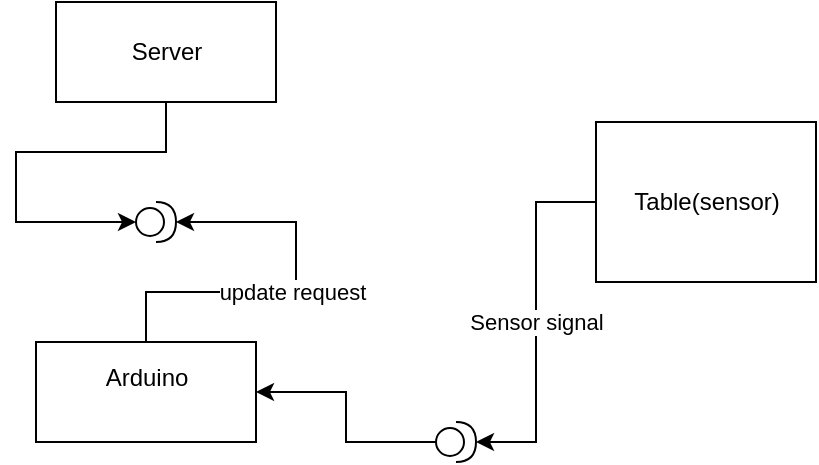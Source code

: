 <mxfile version="10.5.0" type="github"><diagram id="hSGxGtoLO-xHwPO05n_7" name="Page-1"><mxGraphModel dx="1061" dy="595" grid="1" gridSize="10" guides="1" tooltips="1" connect="1" arrows="1" fold="1" page="1" pageScale="1" pageWidth="827" pageHeight="1169" math="0" shadow="0"><root><mxCell id="0"/><mxCell id="1" parent="0"/><mxCell id="g7QSeFy-843UGP8hLfgk-9" style="edgeStyle=orthogonalEdgeStyle;rounded=0;orthogonalLoop=1;jettySize=auto;html=1;entryX=0;entryY=0.5;entryDx=0;entryDy=0;entryPerimeter=0;" edge="1" parent="1" source="g7QSeFy-843UGP8hLfgk-1" target="g7QSeFy-843UGP8hLfgk-7"><mxGeometry relative="1" as="geometry"/></mxCell><mxCell id="g7QSeFy-843UGP8hLfgk-1" value="Server" style="html=1;" vertex="1" parent="1"><mxGeometry x="110" y="40" width="110" height="50" as="geometry"/></mxCell><mxCell id="g7QSeFy-843UGP8hLfgk-8" value="update request" style="edgeStyle=orthogonalEdgeStyle;rounded=0;orthogonalLoop=1;jettySize=auto;html=1;entryX=1;entryY=0.5;entryDx=0;entryDy=0;entryPerimeter=0;" edge="1" parent="1" source="g7QSeFy-843UGP8hLfgk-2" target="g7QSeFy-843UGP8hLfgk-7"><mxGeometry relative="1" as="geometry"/></mxCell><mxCell id="g7QSeFy-843UGP8hLfgk-2" value="Arduino&lt;br&gt;&lt;br&gt;" style="html=1;" vertex="1" parent="1"><mxGeometry x="100" y="210" width="110" height="50" as="geometry"/></mxCell><mxCell id="g7QSeFy-843UGP8hLfgk-5" value="Sensor signal" style="edgeStyle=orthogonalEdgeStyle;rounded=0;orthogonalLoop=1;jettySize=auto;html=1;exitX=0;exitY=0.5;exitDx=0;exitDy=0;entryX=1;entryY=0.5;entryDx=0;entryDy=0;entryPerimeter=0;" edge="1" parent="1" source="g7QSeFy-843UGP8hLfgk-3" target="g7QSeFy-843UGP8hLfgk-4"><mxGeometry relative="1" as="geometry"/></mxCell><mxCell id="g7QSeFy-843UGP8hLfgk-3" value="Table(sensor)" style="html=1;" vertex="1" parent="1"><mxGeometry x="380" y="100" width="110" height="80" as="geometry"/></mxCell><mxCell id="g7QSeFy-843UGP8hLfgk-6" style="edgeStyle=orthogonalEdgeStyle;rounded=0;orthogonalLoop=1;jettySize=auto;html=1;entryX=1;entryY=0.5;entryDx=0;entryDy=0;" edge="1" parent="1" source="g7QSeFy-843UGP8hLfgk-4" target="g7QSeFy-843UGP8hLfgk-2"><mxGeometry relative="1" as="geometry"/></mxCell><mxCell id="g7QSeFy-843UGP8hLfgk-4" value="" style="shape=providedRequiredInterface;html=1;verticalLabelPosition=bottom;" vertex="1" parent="1"><mxGeometry x="300" y="250" width="20" height="20" as="geometry"/></mxCell><mxCell id="g7QSeFy-843UGP8hLfgk-7" value="" style="shape=providedRequiredInterface;html=1;verticalLabelPosition=bottom;" vertex="1" parent="1"><mxGeometry x="150" y="140" width="20" height="20" as="geometry"/></mxCell></root></mxGraphModel></diagram></mxfile>